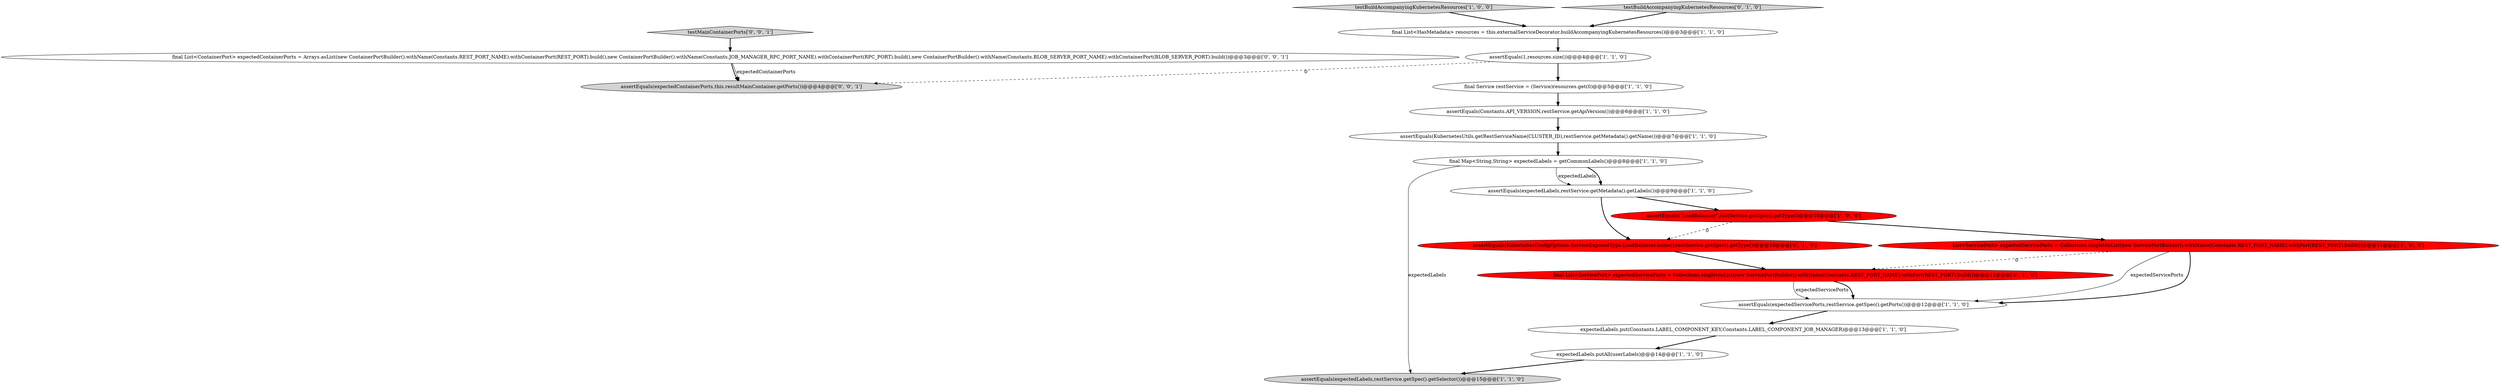 digraph {
10 [style = filled, label = "final List<HasMetadata> resources = this.externalServiceDecorator.buildAccompanyingKubernetesResources()@@@3@@@['1', '1', '0']", fillcolor = white, shape = ellipse image = "AAA0AAABBB1BBB"];
7 [style = filled, label = "testBuildAccompanyingKubernetesResources['1', '0', '0']", fillcolor = lightgray, shape = diamond image = "AAA0AAABBB1BBB"];
8 [style = filled, label = "List<ServicePort> expectedServicePorts = Collections.singletonList(new ServicePortBuilder().withName(Constants.REST_PORT_NAME).withPort(REST_PORT).build())@@@11@@@['1', '0', '0']", fillcolor = red, shape = ellipse image = "AAA1AAABBB1BBB"];
11 [style = filled, label = "assertEquals(Constants.API_VERSION,restService.getApiVersion())@@@6@@@['1', '1', '0']", fillcolor = white, shape = ellipse image = "AAA0AAABBB1BBB"];
15 [style = filled, label = "assertEquals(KubernetesConfigOptions.ServiceExposedType.LoadBalancer.name(),restService.getSpec().getType())@@@10@@@['0', '1', '0']", fillcolor = red, shape = ellipse image = "AAA1AAABBB2BBB"];
13 [style = filled, label = "assertEquals(expectedLabels,restService.getSpec().getSelector())@@@15@@@['1', '1', '0']", fillcolor = lightgray, shape = ellipse image = "AAA0AAABBB1BBB"];
17 [style = filled, label = "final List<ContainerPort> expectedContainerPorts = Arrays.asList(new ContainerPortBuilder().withName(Constants.REST_PORT_NAME).withContainerPort(REST_PORT).build(),new ContainerPortBuilder().withName(Constants.JOB_MANAGER_RPC_PORT_NAME).withContainerPort(RPC_PORT).build(),new ContainerPortBuilder().withName(Constants.BLOB_SERVER_PORT_NAME).withContainerPort(BLOB_SERVER_PORT).build())@@@3@@@['0', '0', '1']", fillcolor = white, shape = ellipse image = "AAA0AAABBB3BBB"];
5 [style = filled, label = "expectedLabels.put(Constants.LABEL_COMPONENT_KEY,Constants.LABEL_COMPONENT_JOB_MANAGER)@@@13@@@['1', '1', '0']", fillcolor = white, shape = ellipse image = "AAA0AAABBB1BBB"];
12 [style = filled, label = "assertEquals(\"LoadBalancer\",restService.getSpec().getType())@@@10@@@['1', '0', '0']", fillcolor = red, shape = ellipse image = "AAA1AAABBB1BBB"];
0 [style = filled, label = "assertEquals(expectedLabels,restService.getMetadata().getLabels())@@@9@@@['1', '1', '0']", fillcolor = white, shape = ellipse image = "AAA0AAABBB1BBB"];
3 [style = filled, label = "final Service restService = (Service)resources.get(0)@@@5@@@['1', '1', '0']", fillcolor = white, shape = ellipse image = "AAA0AAABBB1BBB"];
6 [style = filled, label = "expectedLabels.putAll(userLabels)@@@14@@@['1', '1', '0']", fillcolor = white, shape = ellipse image = "AAA0AAABBB1BBB"];
1 [style = filled, label = "assertEquals(1,resources.size())@@@4@@@['1', '1', '0']", fillcolor = white, shape = ellipse image = "AAA0AAABBB1BBB"];
14 [style = filled, label = "testBuildAccompanyingKubernetesResources['0', '1', '0']", fillcolor = lightgray, shape = diamond image = "AAA0AAABBB2BBB"];
9 [style = filled, label = "assertEquals(KubernetesUtils.getRestServiceName(CLUSTER_ID),restService.getMetadata().getName())@@@7@@@['1', '1', '0']", fillcolor = white, shape = ellipse image = "AAA0AAABBB1BBB"];
4 [style = filled, label = "assertEquals(expectedServicePorts,restService.getSpec().getPorts())@@@12@@@['1', '1', '0']", fillcolor = white, shape = ellipse image = "AAA0AAABBB1BBB"];
18 [style = filled, label = "testMainContainerPorts['0', '0', '1']", fillcolor = lightgray, shape = diamond image = "AAA0AAABBB3BBB"];
19 [style = filled, label = "assertEquals(expectedContainerPorts,this.resultMainContainer.getPorts())@@@4@@@['0', '0', '1']", fillcolor = lightgray, shape = ellipse image = "AAA0AAABBB3BBB"];
16 [style = filled, label = "final List<ServicePort> expectedServicePorts = Collections.singletonList(new ServicePortBuilder().withName(Constants.REST_PORT_NAME).withPort(REST_PORT).build())@@@11@@@['0', '1', '0']", fillcolor = red, shape = ellipse image = "AAA1AAABBB2BBB"];
2 [style = filled, label = "final Map<String,String> expectedLabels = getCommonLabels()@@@8@@@['1', '1', '0']", fillcolor = white, shape = ellipse image = "AAA0AAABBB1BBB"];
8->16 [style = dashed, label="0"];
9->2 [style = bold, label=""];
7->10 [style = bold, label=""];
0->12 [style = bold, label=""];
1->19 [style = dashed, label="0"];
1->3 [style = bold, label=""];
3->11 [style = bold, label=""];
18->17 [style = bold, label=""];
14->10 [style = bold, label=""];
11->9 [style = bold, label=""];
15->16 [style = bold, label=""];
17->19 [style = bold, label=""];
0->15 [style = bold, label=""];
2->0 [style = solid, label="expectedLabels"];
8->4 [style = solid, label="expectedServicePorts"];
2->0 [style = bold, label=""];
17->19 [style = solid, label="expectedContainerPorts"];
5->6 [style = bold, label=""];
16->4 [style = solid, label="expectedServicePorts"];
12->8 [style = bold, label=""];
6->13 [style = bold, label=""];
12->15 [style = dashed, label="0"];
8->4 [style = bold, label=""];
16->4 [style = bold, label=""];
10->1 [style = bold, label=""];
4->5 [style = bold, label=""];
2->13 [style = solid, label="expectedLabels"];
}
